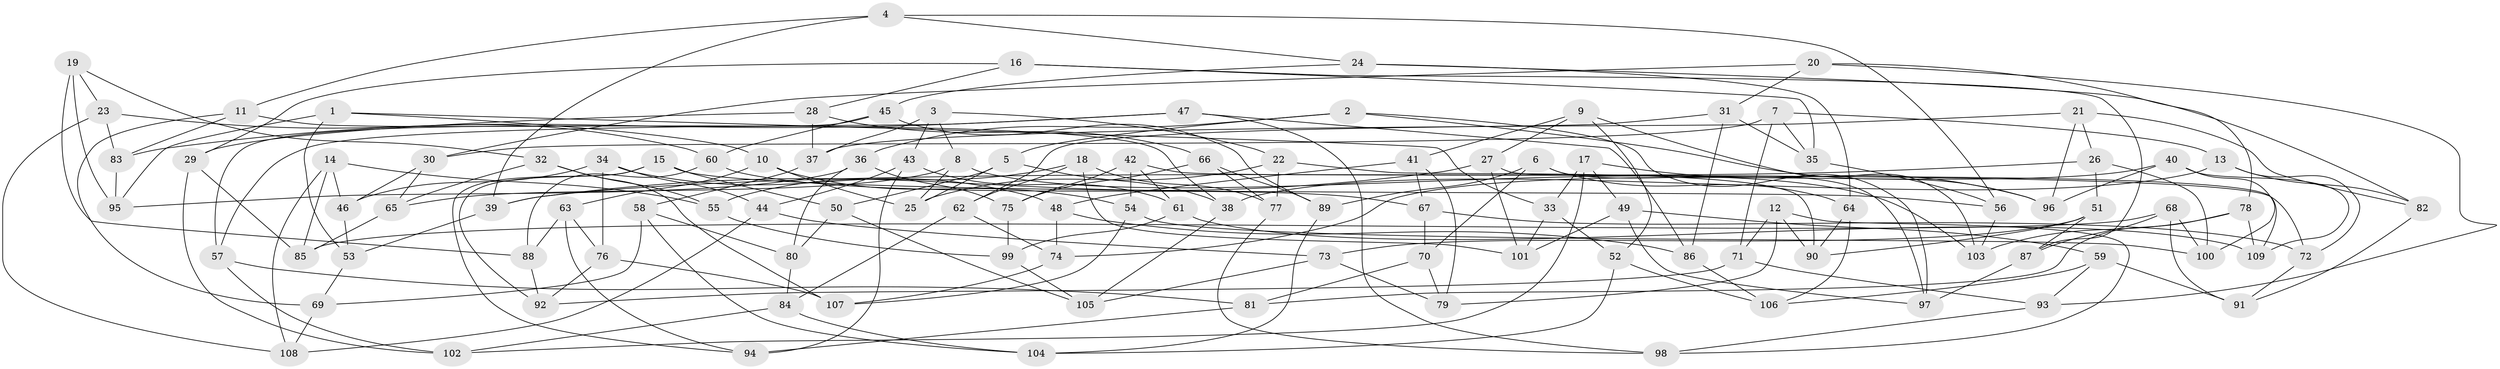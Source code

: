 // Generated by graph-tools (version 1.1) at 2025/03/03/09/25 03:03:05]
// undirected, 109 vertices, 218 edges
graph export_dot {
graph [start="1"]
  node [color=gray90,style=filled];
  1;
  2;
  3;
  4;
  5;
  6;
  7;
  8;
  9;
  10;
  11;
  12;
  13;
  14;
  15;
  16;
  17;
  18;
  19;
  20;
  21;
  22;
  23;
  24;
  25;
  26;
  27;
  28;
  29;
  30;
  31;
  32;
  33;
  34;
  35;
  36;
  37;
  38;
  39;
  40;
  41;
  42;
  43;
  44;
  45;
  46;
  47;
  48;
  49;
  50;
  51;
  52;
  53;
  54;
  55;
  56;
  57;
  58;
  59;
  60;
  61;
  62;
  63;
  64;
  65;
  66;
  67;
  68;
  69;
  70;
  71;
  72;
  73;
  74;
  75;
  76;
  77;
  78;
  79;
  80;
  81;
  82;
  83;
  84;
  85;
  86;
  87;
  88;
  89;
  90;
  91;
  92;
  93;
  94;
  95;
  96;
  97;
  98;
  99;
  100;
  101;
  102;
  103;
  104;
  105;
  106;
  107;
  108;
  109;
  1 -- 33;
  1 -- 95;
  1 -- 10;
  1 -- 53;
  2 -- 96;
  2 -- 36;
  2 -- 97;
  2 -- 5;
  3 -- 37;
  3 -- 22;
  3 -- 43;
  3 -- 8;
  4 -- 11;
  4 -- 56;
  4 -- 24;
  4 -- 39;
  5 -- 38;
  5 -- 25;
  5 -- 50;
  6 -- 70;
  6 -- 89;
  6 -- 64;
  6 -- 97;
  7 -- 35;
  7 -- 13;
  7 -- 30;
  7 -- 71;
  8 -- 103;
  8 -- 65;
  8 -- 25;
  9 -- 27;
  9 -- 41;
  9 -- 103;
  9 -- 52;
  10 -- 25;
  10 -- 54;
  10 -- 63;
  11 -- 38;
  11 -- 83;
  11 -- 69;
  12 -- 79;
  12 -- 98;
  12 -- 90;
  12 -- 71;
  13 -- 82;
  13 -- 38;
  13 -- 72;
  14 -- 85;
  14 -- 46;
  14 -- 55;
  14 -- 108;
  15 -- 50;
  15 -- 56;
  15 -- 94;
  15 -- 92;
  16 -- 29;
  16 -- 28;
  16 -- 35;
  16 -- 87;
  17 -- 96;
  17 -- 49;
  17 -- 102;
  17 -- 33;
  18 -- 55;
  18 -- 77;
  18 -- 62;
  18 -- 101;
  19 -- 95;
  19 -- 32;
  19 -- 88;
  19 -- 23;
  20 -- 93;
  20 -- 31;
  20 -- 78;
  20 -- 30;
  21 -- 37;
  21 -- 26;
  21 -- 82;
  21 -- 96;
  22 -- 77;
  22 -- 90;
  22 -- 25;
  23 -- 60;
  23 -- 108;
  23 -- 83;
  24 -- 82;
  24 -- 45;
  24 -- 64;
  26 -- 51;
  26 -- 100;
  26 -- 39;
  27 -- 39;
  27 -- 109;
  27 -- 101;
  28 -- 37;
  28 -- 66;
  28 -- 29;
  29 -- 85;
  29 -- 102;
  30 -- 46;
  30 -- 65;
  31 -- 62;
  31 -- 86;
  31 -- 35;
  32 -- 65;
  32 -- 55;
  32 -- 107;
  33 -- 52;
  33 -- 101;
  34 -- 76;
  34 -- 46;
  34 -- 48;
  34 -- 44;
  35 -- 56;
  36 -- 80;
  36 -- 95;
  36 -- 75;
  37 -- 58;
  38 -- 105;
  39 -- 53;
  40 -- 109;
  40 -- 100;
  40 -- 96;
  40 -- 74;
  41 -- 67;
  41 -- 79;
  41 -- 48;
  42 -- 75;
  42 -- 61;
  42 -- 72;
  42 -- 54;
  43 -- 61;
  43 -- 94;
  43 -- 44;
  44 -- 108;
  44 -- 73;
  45 -- 89;
  45 -- 57;
  45 -- 60;
  46 -- 53;
  47 -- 57;
  47 -- 86;
  47 -- 98;
  47 -- 83;
  48 -- 74;
  48 -- 86;
  49 -- 101;
  49 -- 59;
  49 -- 97;
  50 -- 105;
  50 -- 80;
  51 -- 73;
  51 -- 87;
  51 -- 90;
  52 -- 106;
  52 -- 104;
  53 -- 69;
  54 -- 107;
  54 -- 100;
  55 -- 99;
  56 -- 103;
  57 -- 81;
  57 -- 102;
  58 -- 104;
  58 -- 80;
  58 -- 69;
  59 -- 91;
  59 -- 106;
  59 -- 93;
  60 -- 88;
  60 -- 67;
  61 -- 109;
  61 -- 99;
  62 -- 74;
  62 -- 84;
  63 -- 88;
  63 -- 94;
  63 -- 76;
  64 -- 106;
  64 -- 90;
  65 -- 85;
  66 -- 77;
  66 -- 75;
  66 -- 89;
  67 -- 70;
  67 -- 72;
  68 -- 87;
  68 -- 91;
  68 -- 85;
  68 -- 100;
  69 -- 108;
  70 -- 81;
  70 -- 79;
  71 -- 93;
  71 -- 92;
  72 -- 91;
  73 -- 105;
  73 -- 79;
  74 -- 107;
  75 -- 99;
  76 -- 92;
  76 -- 107;
  77 -- 98;
  78 -- 109;
  78 -- 103;
  78 -- 81;
  80 -- 84;
  81 -- 94;
  82 -- 91;
  83 -- 95;
  84 -- 104;
  84 -- 102;
  86 -- 106;
  87 -- 97;
  88 -- 92;
  89 -- 104;
  93 -- 98;
  99 -- 105;
}
